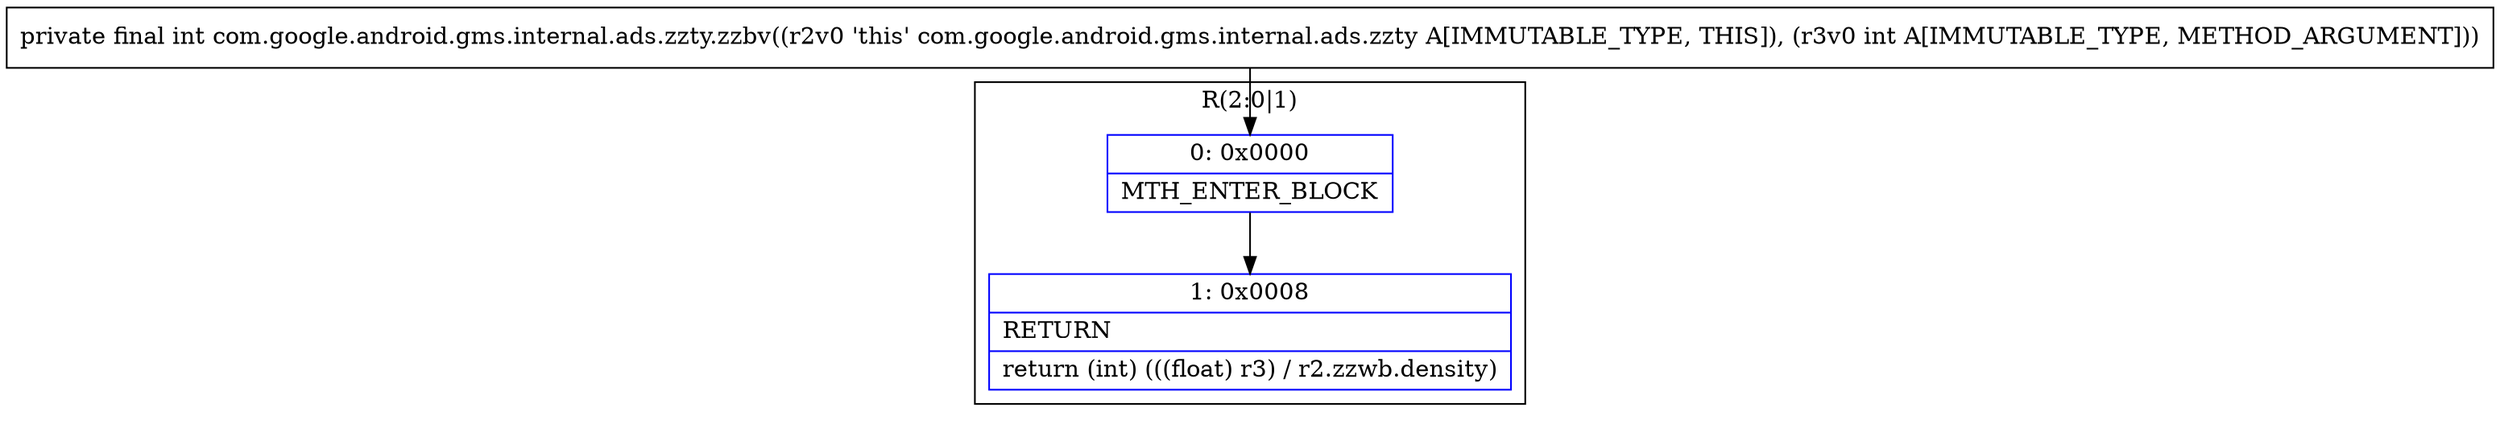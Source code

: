 digraph "CFG forcom.google.android.gms.internal.ads.zzty.zzbv(I)I" {
subgraph cluster_Region_452348451 {
label = "R(2:0|1)";
node [shape=record,color=blue];
Node_0 [shape=record,label="{0\:\ 0x0000|MTH_ENTER_BLOCK\l}"];
Node_1 [shape=record,label="{1\:\ 0x0008|RETURN\l|return (int) (((float) r3) \/ r2.zzwb.density)\l}"];
}
MethodNode[shape=record,label="{private final int com.google.android.gms.internal.ads.zzty.zzbv((r2v0 'this' com.google.android.gms.internal.ads.zzty A[IMMUTABLE_TYPE, THIS]), (r3v0 int A[IMMUTABLE_TYPE, METHOD_ARGUMENT])) }"];
MethodNode -> Node_0;
Node_0 -> Node_1;
}

